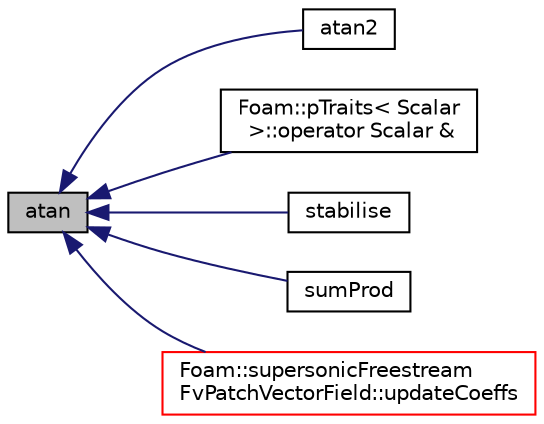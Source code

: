 digraph "atan"
{
  bgcolor="transparent";
  edge [fontname="Helvetica",fontsize="10",labelfontname="Helvetica",labelfontsize="10"];
  node [fontname="Helvetica",fontsize="10",shape=record];
  rankdir="LR";
  Node42895 [label="atan",height=0.2,width=0.4,color="black", fillcolor="grey75", style="filled", fontcolor="black"];
  Node42895 -> Node42896 [dir="back",color="midnightblue",fontsize="10",style="solid",fontname="Helvetica"];
  Node42896 [label="atan2",height=0.2,width=0.4,color="black",URL="$a21851.html#ac4f658d3f23292db85ec6b618e5976e0"];
  Node42895 -> Node42897 [dir="back",color="midnightblue",fontsize="10",style="solid",fontname="Helvetica"];
  Node42897 [label="Foam::pTraits\< Scalar\l \>::operator Scalar &",height=0.2,width=0.4,color="black",URL="$a29397.html#a0af7134e97f27beb8d48f39b4867447b",tooltip="Access to the Scalar value. "];
  Node42895 -> Node42898 [dir="back",color="midnightblue",fontsize="10",style="solid",fontname="Helvetica"];
  Node42898 [label="stabilise",height=0.2,width=0.4,color="black",URL="$a21851.html#a5256ed0d7ec24b1876ba90c6ff1f8727"];
  Node42895 -> Node42899 [dir="back",color="midnightblue",fontsize="10",style="solid",fontname="Helvetica"];
  Node42899 [label="sumProd",height=0.2,width=0.4,color="black",URL="$a21851.html#a5b480f6156c25bef4de87d86094e87ea"];
  Node42895 -> Node42900 [dir="back",color="midnightblue",fontsize="10",style="solid",fontname="Helvetica"];
  Node42900 [label="Foam::supersonicFreestream\lFvPatchVectorField::updateCoeffs",height=0.2,width=0.4,color="red",URL="$a23077.html#a7e24eafac629d3733181cd942d4c902f",tooltip="Update the coefficients associated with the patch field. "];
}
